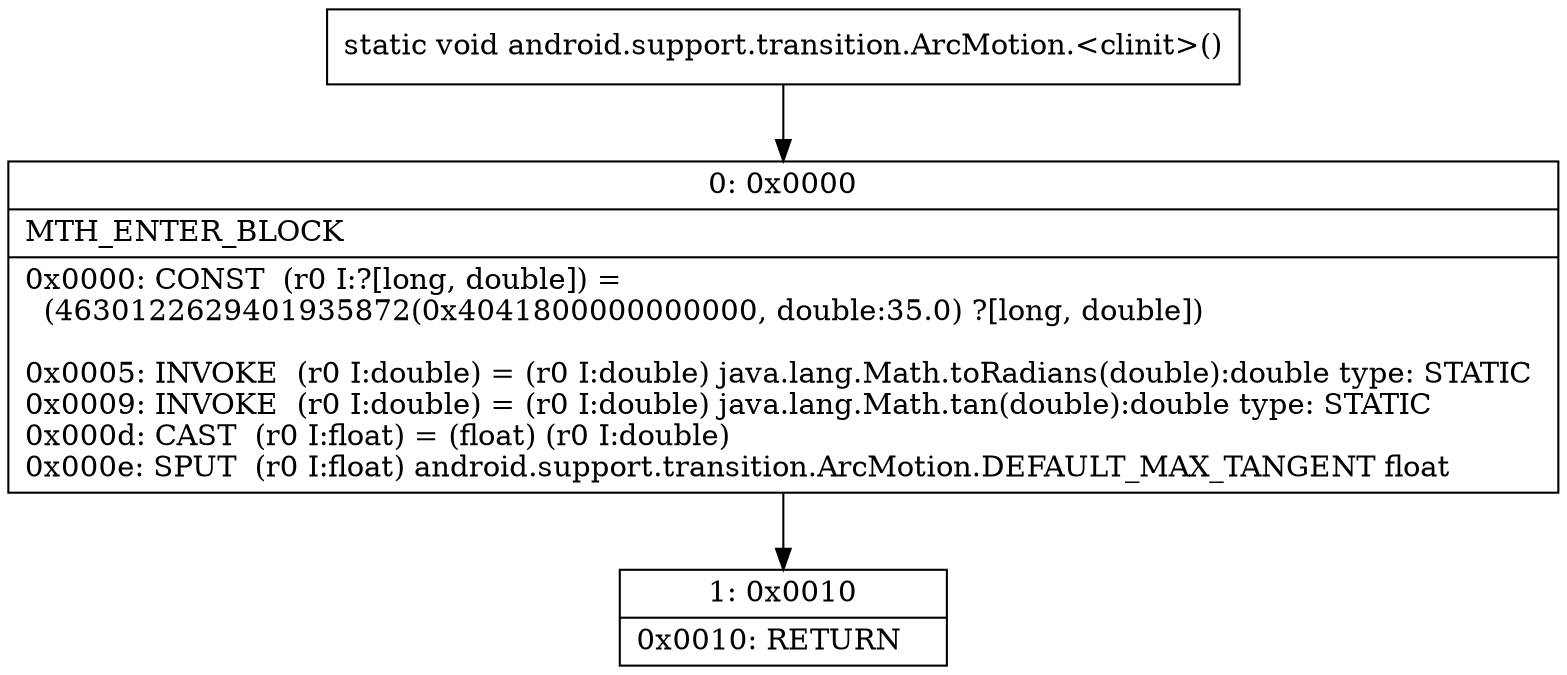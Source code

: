 digraph "CFG forandroid.support.transition.ArcMotion.\<clinit\>()V" {
Node_0 [shape=record,label="{0\:\ 0x0000|MTH_ENTER_BLOCK\l|0x0000: CONST  (r0 I:?[long, double]) = \l  (4630122629401935872(0x4041800000000000, double:35.0) ?[long, double])\l \l0x0005: INVOKE  (r0 I:double) = (r0 I:double) java.lang.Math.toRadians(double):double type: STATIC \l0x0009: INVOKE  (r0 I:double) = (r0 I:double) java.lang.Math.tan(double):double type: STATIC \l0x000d: CAST  (r0 I:float) = (float) (r0 I:double) \l0x000e: SPUT  (r0 I:float) android.support.transition.ArcMotion.DEFAULT_MAX_TANGENT float \l}"];
Node_1 [shape=record,label="{1\:\ 0x0010|0x0010: RETURN   \l}"];
MethodNode[shape=record,label="{static void android.support.transition.ArcMotion.\<clinit\>() }"];
MethodNode -> Node_0;
Node_0 -> Node_1;
}

